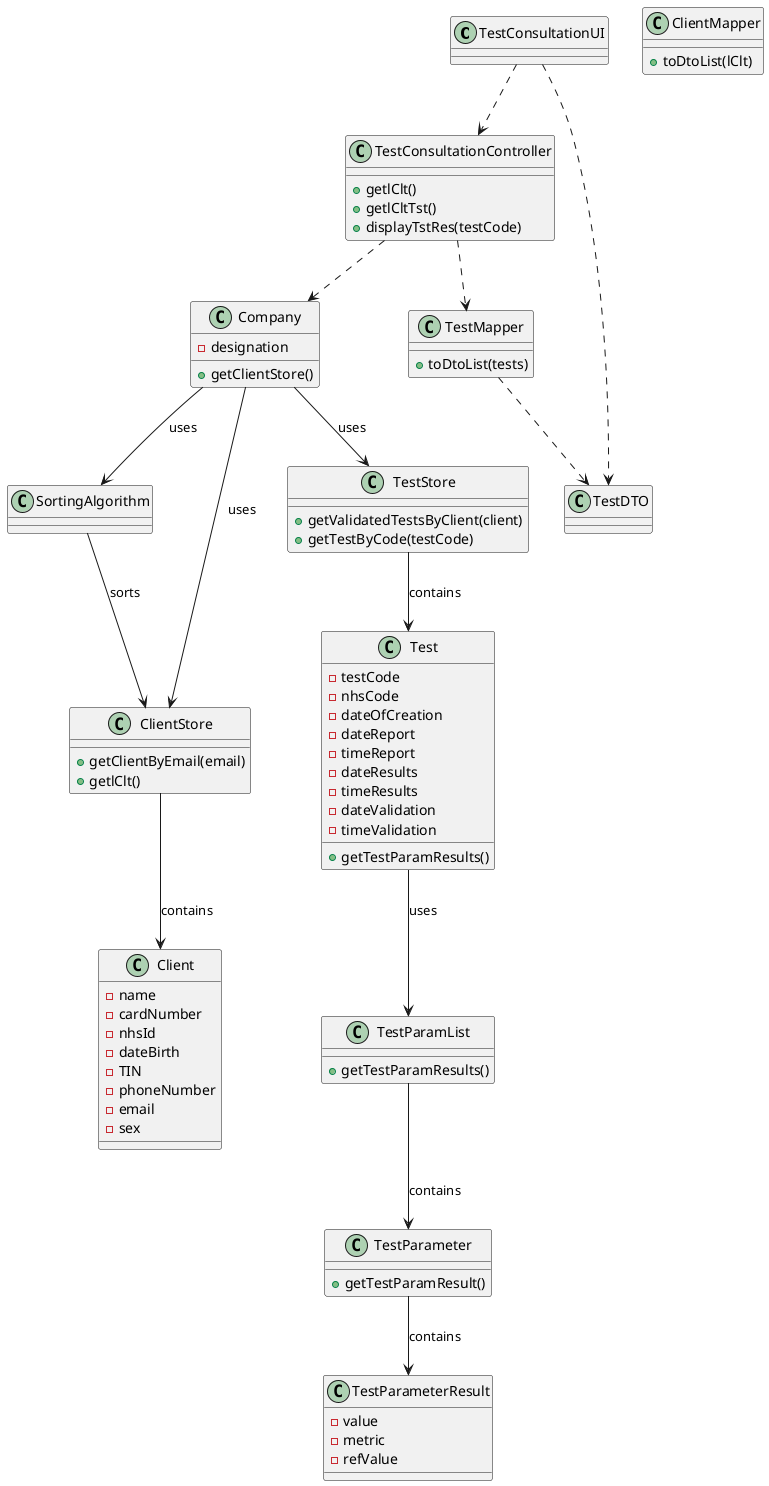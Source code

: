 @startuml

class TestConsultationUI

class TestConsultationController{
+getlClt()
+getlCltTst()
+displayTstRes(testCode)


}

class Client {
- name
- cardNumber
- nhsId
- dateBirth
- TIN
- phoneNumber
- email
- sex
}

class Company{
-designation

+getClientStore()
}

class SortingAlgorithm{

}

class ClientStore {
+ getClientByEmail(email)
+ getlClt()
}

class TestStore {
+ getValidatedTestsByClient(client)
+ getTestByCode(testCode)
}

class Test {
- testCode
- nhsCode
- dateOfCreation
- dateReport
- timeReport
- dateResults
- timeResults
- dateValidation
- timeValidation
+ getTestParamResults()
}

class ClientMapper{
+ toDtoList(lClt)
}

class TestMapper {
+ toDtoList(tests)
}

class TestParamList {
+ getTestParamResults()
}

class TestParameter {
+ getTestParamResult()
}

class TestParameterResult {
- value
- metric
- refValue
}

TestConsultationUI ..> TestConsultationController
TestConsultationUI ..> TestDTO
TestConsultationController ..> TestMapper
TestMapper ..> TestDTO
TestConsultationController ..> Company
Company --> ClientStore : uses
Company --> SortingAlgorithm : uses
SortingAlgorithm --> ClientStore : sorts
ClientStore --> Client : contains
Company --> TestStore : uses
TestStore --> Test : contains
Test --> TestParamList : uses
TestParamList --> TestParameter : contains
TestParameter --> TestParameterResult : contains

@enduml